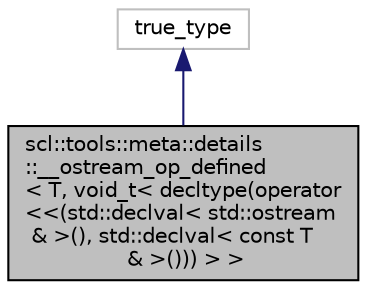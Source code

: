 digraph "scl::tools::meta::details::__ostream_op_defined&lt; T, void_t&lt; decltype(operator&lt;&lt;(std::declval&lt; std::ostream &amp; &gt;(), std::declval&lt; const T &amp; &gt;())) &gt; &gt;"
{
  edge [fontname="Helvetica",fontsize="10",labelfontname="Helvetica",labelfontsize="10"];
  node [fontname="Helvetica",fontsize="10",shape=record];
  Node2 [label="scl::tools::meta::details\l::__ostream_op_defined\l\< T, void_t\< decltype(operator\l\<\<(std::declval\< std::ostream\l & \>(), std::declval\< const T\l & \>())) \> \>",height=0.2,width=0.4,color="black", fillcolor="grey75", style="filled", fontcolor="black"];
  Node3 -> Node2 [dir="back",color="midnightblue",fontsize="10",style="solid",fontname="Helvetica"];
  Node3 [label="true_type",height=0.2,width=0.4,color="grey75", fillcolor="white", style="filled"];
}

